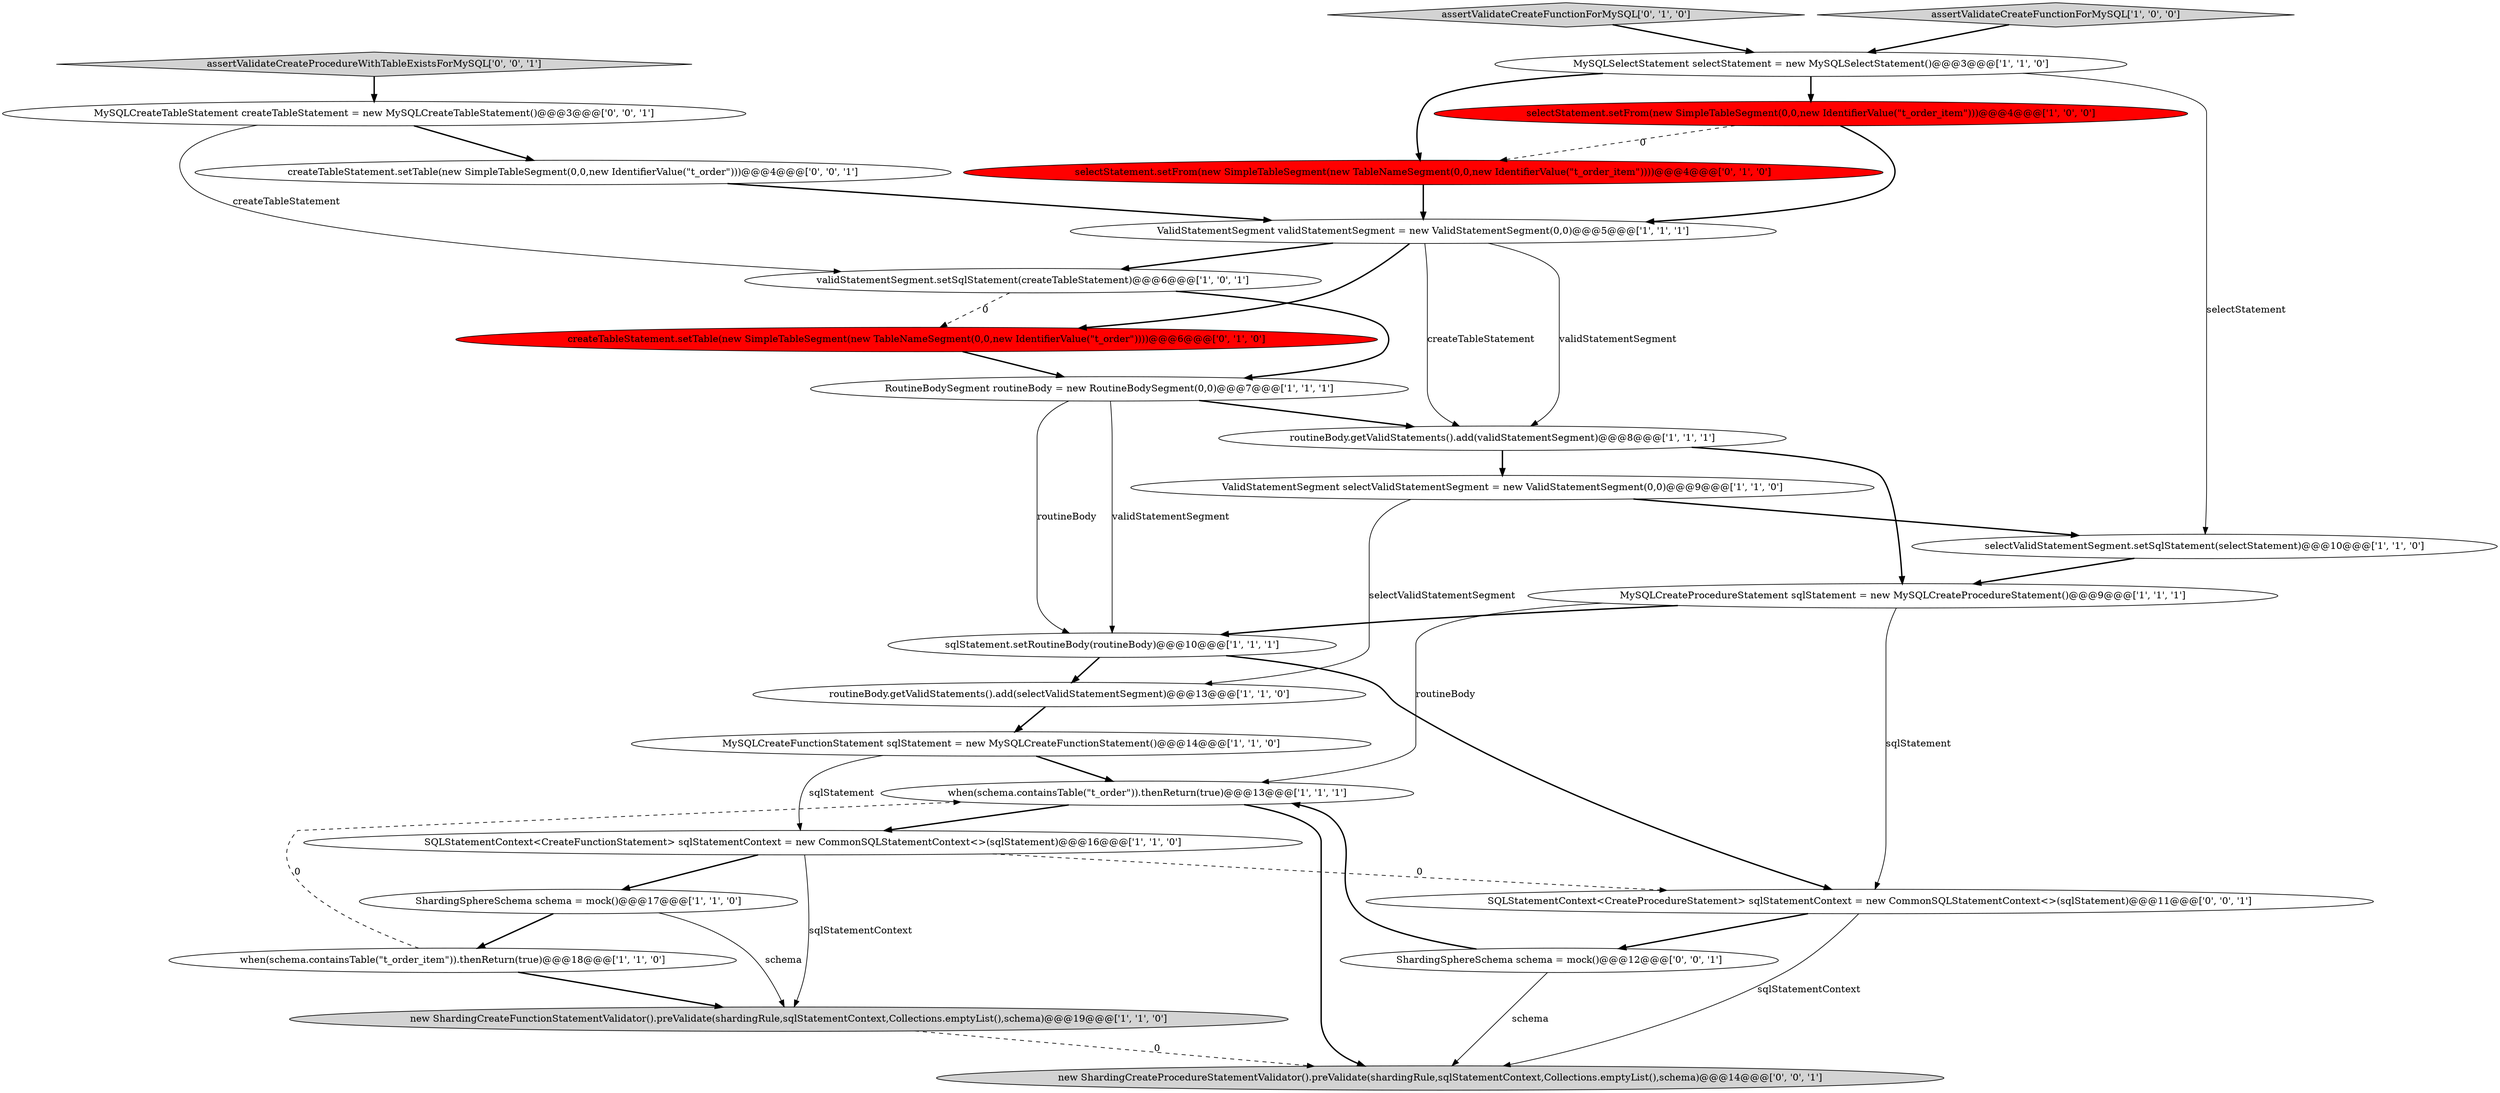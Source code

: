 digraph {
8 [style = filled, label = "ValidStatementSegment validStatementSegment = new ValidStatementSegment(0,0)@@@5@@@['1', '1', '1']", fillcolor = white, shape = ellipse image = "AAA0AAABBB1BBB"];
15 [style = filled, label = "MySQLCreateFunctionStatement sqlStatement = new MySQLCreateFunctionStatement()@@@14@@@['1', '1', '0']", fillcolor = white, shape = ellipse image = "AAA0AAABBB1BBB"];
19 [style = filled, label = "assertValidateCreateFunctionForMySQL['0', '1', '0']", fillcolor = lightgray, shape = diamond image = "AAA0AAABBB2BBB"];
11 [style = filled, label = "MySQLCreateProcedureStatement sqlStatement = new MySQLCreateProcedureStatement()@@@9@@@['1', '1', '1']", fillcolor = white, shape = ellipse image = "AAA0AAABBB1BBB"];
3 [style = filled, label = "routineBody.getValidStatements().add(validStatementSegment)@@@8@@@['1', '1', '1']", fillcolor = white, shape = ellipse image = "AAA0AAABBB1BBB"];
2 [style = filled, label = "when(schema.containsTable(\"t_order_item\")).thenReturn(true)@@@18@@@['1', '1', '0']", fillcolor = white, shape = ellipse image = "AAA0AAABBB1BBB"];
4 [style = filled, label = "routineBody.getValidStatements().add(selectValidStatementSegment)@@@13@@@['1', '1', '0']", fillcolor = white, shape = ellipse image = "AAA0AAABBB1BBB"];
22 [style = filled, label = "ShardingSphereSchema schema = mock()@@@12@@@['0', '0', '1']", fillcolor = white, shape = ellipse image = "AAA0AAABBB3BBB"];
23 [style = filled, label = "createTableStatement.setTable(new SimpleTableSegment(0,0,new IdentifierValue(\"t_order\")))@@@4@@@['0', '0', '1']", fillcolor = white, shape = ellipse image = "AAA0AAABBB3BBB"];
0 [style = filled, label = "selectStatement.setFrom(new SimpleTableSegment(0,0,new IdentifierValue(\"t_order_item\")))@@@4@@@['1', '0', '0']", fillcolor = red, shape = ellipse image = "AAA1AAABBB1BBB"];
10 [style = filled, label = "ShardingSphereSchema schema = mock()@@@17@@@['1', '1', '0']", fillcolor = white, shape = ellipse image = "AAA0AAABBB1BBB"];
21 [style = filled, label = "MySQLCreateTableStatement createTableStatement = new MySQLCreateTableStatement()@@@3@@@['0', '0', '1']", fillcolor = white, shape = ellipse image = "AAA0AAABBB3BBB"];
14 [style = filled, label = "RoutineBodySegment routineBody = new RoutineBodySegment(0,0)@@@7@@@['1', '1', '1']", fillcolor = white, shape = ellipse image = "AAA0AAABBB1BBB"];
24 [style = filled, label = "new ShardingCreateProcedureStatementValidator().preValidate(shardingRule,sqlStatementContext,Collections.emptyList(),schema)@@@14@@@['0', '0', '1']", fillcolor = lightgray, shape = ellipse image = "AAA0AAABBB3BBB"];
17 [style = filled, label = "sqlStatement.setRoutineBody(routineBody)@@@10@@@['1', '1', '1']", fillcolor = white, shape = ellipse image = "AAA0AAABBB1BBB"];
20 [style = filled, label = "selectStatement.setFrom(new SimpleTableSegment(new TableNameSegment(0,0,new IdentifierValue(\"t_order_item\"))))@@@4@@@['0', '1', '0']", fillcolor = red, shape = ellipse image = "AAA1AAABBB2BBB"];
13 [style = filled, label = "validStatementSegment.setSqlStatement(createTableStatement)@@@6@@@['1', '0', '1']", fillcolor = white, shape = ellipse image = "AAA0AAABBB1BBB"];
16 [style = filled, label = "when(schema.containsTable(\"t_order\")).thenReturn(true)@@@13@@@['1', '1', '1']", fillcolor = white, shape = ellipse image = "AAA0AAABBB1BBB"];
26 [style = filled, label = "assertValidateCreateProcedureWithTableExistsForMySQL['0', '0', '1']", fillcolor = lightgray, shape = diamond image = "AAA0AAABBB3BBB"];
18 [style = filled, label = "createTableStatement.setTable(new SimpleTableSegment(new TableNameSegment(0,0,new IdentifierValue(\"t_order\"))))@@@6@@@['0', '1', '0']", fillcolor = red, shape = ellipse image = "AAA1AAABBB2BBB"];
25 [style = filled, label = "SQLStatementContext<CreateProcedureStatement> sqlStatementContext = new CommonSQLStatementContext<>(sqlStatement)@@@11@@@['0', '0', '1']", fillcolor = white, shape = ellipse image = "AAA0AAABBB3BBB"];
1 [style = filled, label = "new ShardingCreateFunctionStatementValidator().preValidate(shardingRule,sqlStatementContext,Collections.emptyList(),schema)@@@19@@@['1', '1', '0']", fillcolor = lightgray, shape = ellipse image = "AAA0AAABBB1BBB"];
12 [style = filled, label = "ValidStatementSegment selectValidStatementSegment = new ValidStatementSegment(0,0)@@@9@@@['1', '1', '0']", fillcolor = white, shape = ellipse image = "AAA0AAABBB1BBB"];
7 [style = filled, label = "MySQLSelectStatement selectStatement = new MySQLSelectStatement()@@@3@@@['1', '1', '0']", fillcolor = white, shape = ellipse image = "AAA0AAABBB1BBB"];
9 [style = filled, label = "SQLStatementContext<CreateFunctionStatement> sqlStatementContext = new CommonSQLStatementContext<>(sqlStatement)@@@16@@@['1', '1', '0']", fillcolor = white, shape = ellipse image = "AAA0AAABBB1BBB"];
6 [style = filled, label = "assertValidateCreateFunctionForMySQL['1', '0', '0']", fillcolor = lightgray, shape = diamond image = "AAA0AAABBB1BBB"];
5 [style = filled, label = "selectValidStatementSegment.setSqlStatement(selectStatement)@@@10@@@['1', '1', '0']", fillcolor = white, shape = ellipse image = "AAA0AAABBB1BBB"];
14->3 [style = bold, label=""];
17->25 [style = bold, label=""];
8->3 [style = solid, label="createTableStatement"];
12->5 [style = bold, label=""];
25->24 [style = solid, label="sqlStatementContext"];
25->22 [style = bold, label=""];
12->4 [style = solid, label="selectValidStatementSegment"];
22->16 [style = bold, label=""];
2->1 [style = bold, label=""];
8->18 [style = bold, label=""];
16->24 [style = bold, label=""];
4->15 [style = bold, label=""];
17->4 [style = bold, label=""];
3->11 [style = bold, label=""];
9->1 [style = solid, label="sqlStatementContext"];
8->3 [style = solid, label="validStatementSegment"];
7->0 [style = bold, label=""];
15->9 [style = solid, label="sqlStatement"];
7->20 [style = bold, label=""];
3->12 [style = bold, label=""];
9->10 [style = bold, label=""];
23->8 [style = bold, label=""];
10->1 [style = solid, label="schema"];
15->16 [style = bold, label=""];
0->20 [style = dashed, label="0"];
14->17 [style = solid, label="routineBody"];
26->21 [style = bold, label=""];
20->8 [style = bold, label=""];
1->24 [style = dashed, label="0"];
2->16 [style = dashed, label="0"];
9->25 [style = dashed, label="0"];
0->8 [style = bold, label=""];
7->5 [style = solid, label="selectStatement"];
22->24 [style = solid, label="schema"];
14->17 [style = solid, label="validStatementSegment"];
11->17 [style = bold, label=""];
21->13 [style = solid, label="createTableStatement"];
10->2 [style = bold, label=""];
5->11 [style = bold, label=""];
11->25 [style = solid, label="sqlStatement"];
13->18 [style = dashed, label="0"];
6->7 [style = bold, label=""];
11->16 [style = solid, label="routineBody"];
13->14 [style = bold, label=""];
18->14 [style = bold, label=""];
19->7 [style = bold, label=""];
16->9 [style = bold, label=""];
8->13 [style = bold, label=""];
21->23 [style = bold, label=""];
}
